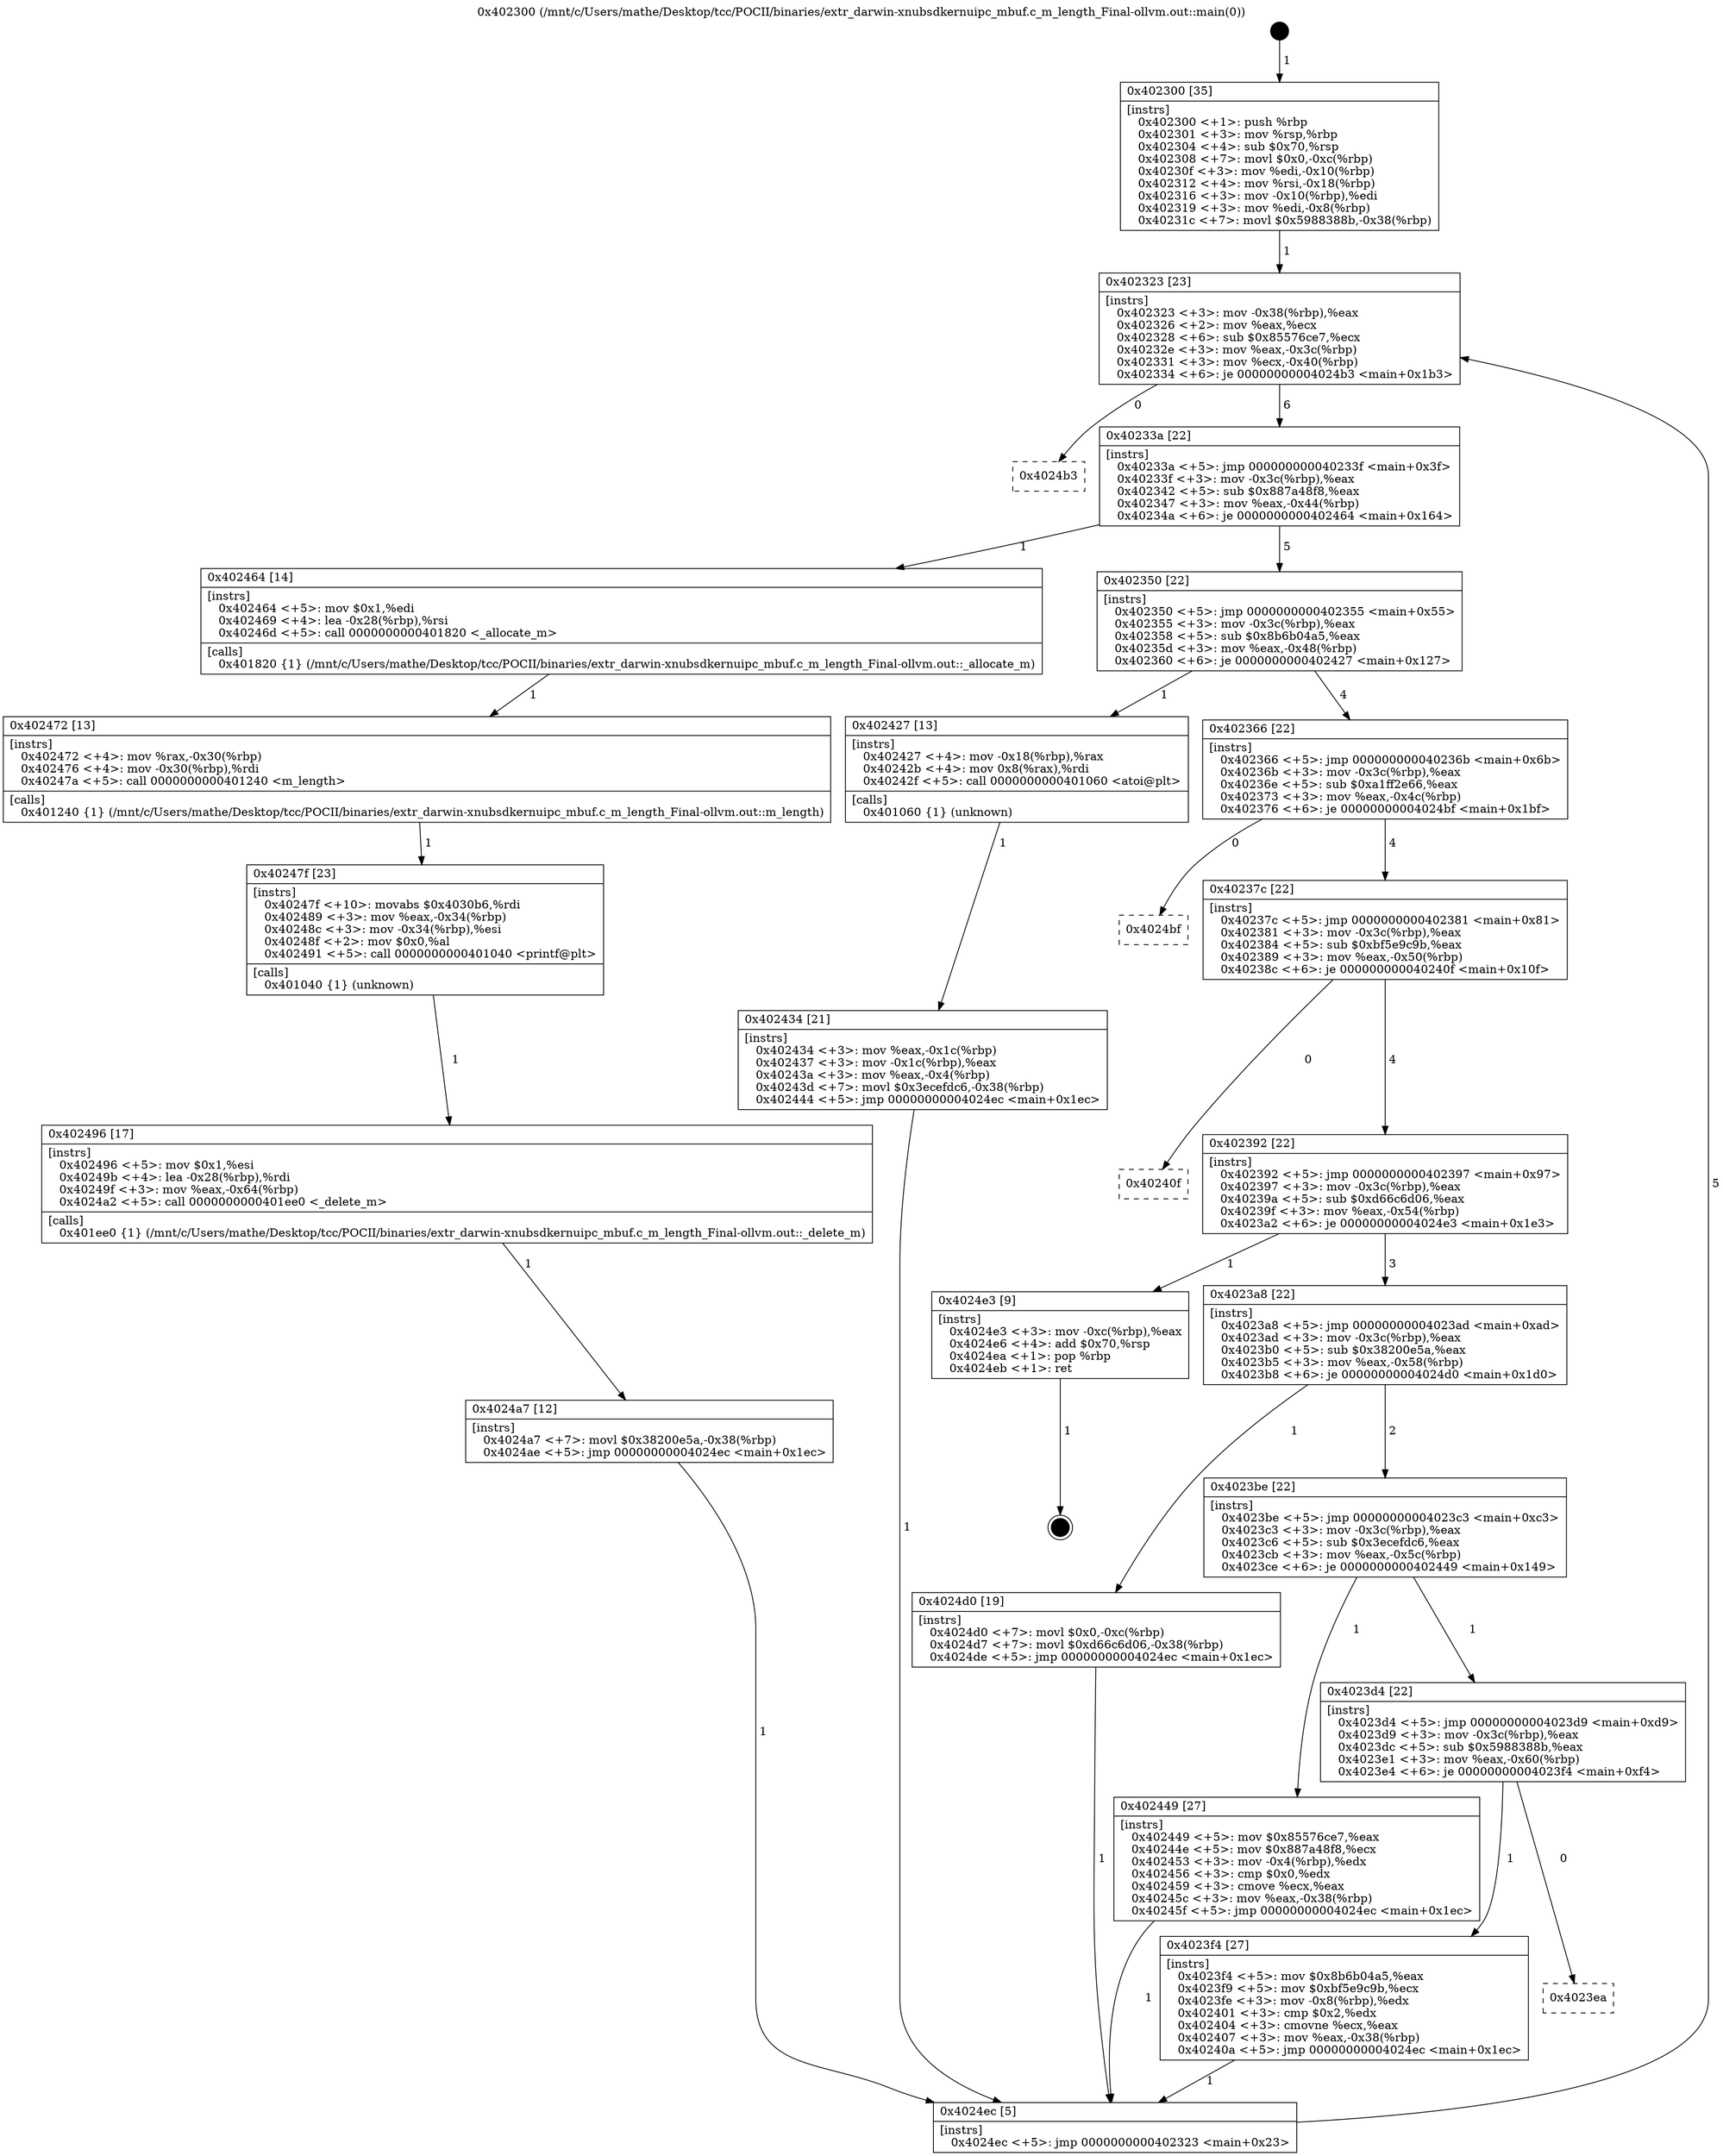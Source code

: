 digraph "0x402300" {
  label = "0x402300 (/mnt/c/Users/mathe/Desktop/tcc/POCII/binaries/extr_darwin-xnubsdkernuipc_mbuf.c_m_length_Final-ollvm.out::main(0))"
  labelloc = "t"
  node[shape=record]

  Entry [label="",width=0.3,height=0.3,shape=circle,fillcolor=black,style=filled]
  "0x402323" [label="{
     0x402323 [23]\l
     | [instrs]\l
     &nbsp;&nbsp;0x402323 \<+3\>: mov -0x38(%rbp),%eax\l
     &nbsp;&nbsp;0x402326 \<+2\>: mov %eax,%ecx\l
     &nbsp;&nbsp;0x402328 \<+6\>: sub $0x85576ce7,%ecx\l
     &nbsp;&nbsp;0x40232e \<+3\>: mov %eax,-0x3c(%rbp)\l
     &nbsp;&nbsp;0x402331 \<+3\>: mov %ecx,-0x40(%rbp)\l
     &nbsp;&nbsp;0x402334 \<+6\>: je 00000000004024b3 \<main+0x1b3\>\l
  }"]
  "0x4024b3" [label="{
     0x4024b3\l
  }", style=dashed]
  "0x40233a" [label="{
     0x40233a [22]\l
     | [instrs]\l
     &nbsp;&nbsp;0x40233a \<+5\>: jmp 000000000040233f \<main+0x3f\>\l
     &nbsp;&nbsp;0x40233f \<+3\>: mov -0x3c(%rbp),%eax\l
     &nbsp;&nbsp;0x402342 \<+5\>: sub $0x887a48f8,%eax\l
     &nbsp;&nbsp;0x402347 \<+3\>: mov %eax,-0x44(%rbp)\l
     &nbsp;&nbsp;0x40234a \<+6\>: je 0000000000402464 \<main+0x164\>\l
  }"]
  Exit [label="",width=0.3,height=0.3,shape=circle,fillcolor=black,style=filled,peripheries=2]
  "0x402464" [label="{
     0x402464 [14]\l
     | [instrs]\l
     &nbsp;&nbsp;0x402464 \<+5\>: mov $0x1,%edi\l
     &nbsp;&nbsp;0x402469 \<+4\>: lea -0x28(%rbp),%rsi\l
     &nbsp;&nbsp;0x40246d \<+5\>: call 0000000000401820 \<_allocate_m\>\l
     | [calls]\l
     &nbsp;&nbsp;0x401820 \{1\} (/mnt/c/Users/mathe/Desktop/tcc/POCII/binaries/extr_darwin-xnubsdkernuipc_mbuf.c_m_length_Final-ollvm.out::_allocate_m)\l
  }"]
  "0x402350" [label="{
     0x402350 [22]\l
     | [instrs]\l
     &nbsp;&nbsp;0x402350 \<+5\>: jmp 0000000000402355 \<main+0x55\>\l
     &nbsp;&nbsp;0x402355 \<+3\>: mov -0x3c(%rbp),%eax\l
     &nbsp;&nbsp;0x402358 \<+5\>: sub $0x8b6b04a5,%eax\l
     &nbsp;&nbsp;0x40235d \<+3\>: mov %eax,-0x48(%rbp)\l
     &nbsp;&nbsp;0x402360 \<+6\>: je 0000000000402427 \<main+0x127\>\l
  }"]
  "0x4024a7" [label="{
     0x4024a7 [12]\l
     | [instrs]\l
     &nbsp;&nbsp;0x4024a7 \<+7\>: movl $0x38200e5a,-0x38(%rbp)\l
     &nbsp;&nbsp;0x4024ae \<+5\>: jmp 00000000004024ec \<main+0x1ec\>\l
  }"]
  "0x402427" [label="{
     0x402427 [13]\l
     | [instrs]\l
     &nbsp;&nbsp;0x402427 \<+4\>: mov -0x18(%rbp),%rax\l
     &nbsp;&nbsp;0x40242b \<+4\>: mov 0x8(%rax),%rdi\l
     &nbsp;&nbsp;0x40242f \<+5\>: call 0000000000401060 \<atoi@plt\>\l
     | [calls]\l
     &nbsp;&nbsp;0x401060 \{1\} (unknown)\l
  }"]
  "0x402366" [label="{
     0x402366 [22]\l
     | [instrs]\l
     &nbsp;&nbsp;0x402366 \<+5\>: jmp 000000000040236b \<main+0x6b\>\l
     &nbsp;&nbsp;0x40236b \<+3\>: mov -0x3c(%rbp),%eax\l
     &nbsp;&nbsp;0x40236e \<+5\>: sub $0xa1ff2e66,%eax\l
     &nbsp;&nbsp;0x402373 \<+3\>: mov %eax,-0x4c(%rbp)\l
     &nbsp;&nbsp;0x402376 \<+6\>: je 00000000004024bf \<main+0x1bf\>\l
  }"]
  "0x402496" [label="{
     0x402496 [17]\l
     | [instrs]\l
     &nbsp;&nbsp;0x402496 \<+5\>: mov $0x1,%esi\l
     &nbsp;&nbsp;0x40249b \<+4\>: lea -0x28(%rbp),%rdi\l
     &nbsp;&nbsp;0x40249f \<+3\>: mov %eax,-0x64(%rbp)\l
     &nbsp;&nbsp;0x4024a2 \<+5\>: call 0000000000401ee0 \<_delete_m\>\l
     | [calls]\l
     &nbsp;&nbsp;0x401ee0 \{1\} (/mnt/c/Users/mathe/Desktop/tcc/POCII/binaries/extr_darwin-xnubsdkernuipc_mbuf.c_m_length_Final-ollvm.out::_delete_m)\l
  }"]
  "0x4024bf" [label="{
     0x4024bf\l
  }", style=dashed]
  "0x40237c" [label="{
     0x40237c [22]\l
     | [instrs]\l
     &nbsp;&nbsp;0x40237c \<+5\>: jmp 0000000000402381 \<main+0x81\>\l
     &nbsp;&nbsp;0x402381 \<+3\>: mov -0x3c(%rbp),%eax\l
     &nbsp;&nbsp;0x402384 \<+5\>: sub $0xbf5e9c9b,%eax\l
     &nbsp;&nbsp;0x402389 \<+3\>: mov %eax,-0x50(%rbp)\l
     &nbsp;&nbsp;0x40238c \<+6\>: je 000000000040240f \<main+0x10f\>\l
  }"]
  "0x40247f" [label="{
     0x40247f [23]\l
     | [instrs]\l
     &nbsp;&nbsp;0x40247f \<+10\>: movabs $0x4030b6,%rdi\l
     &nbsp;&nbsp;0x402489 \<+3\>: mov %eax,-0x34(%rbp)\l
     &nbsp;&nbsp;0x40248c \<+3\>: mov -0x34(%rbp),%esi\l
     &nbsp;&nbsp;0x40248f \<+2\>: mov $0x0,%al\l
     &nbsp;&nbsp;0x402491 \<+5\>: call 0000000000401040 \<printf@plt\>\l
     | [calls]\l
     &nbsp;&nbsp;0x401040 \{1\} (unknown)\l
  }"]
  "0x40240f" [label="{
     0x40240f\l
  }", style=dashed]
  "0x402392" [label="{
     0x402392 [22]\l
     | [instrs]\l
     &nbsp;&nbsp;0x402392 \<+5\>: jmp 0000000000402397 \<main+0x97\>\l
     &nbsp;&nbsp;0x402397 \<+3\>: mov -0x3c(%rbp),%eax\l
     &nbsp;&nbsp;0x40239a \<+5\>: sub $0xd66c6d06,%eax\l
     &nbsp;&nbsp;0x40239f \<+3\>: mov %eax,-0x54(%rbp)\l
     &nbsp;&nbsp;0x4023a2 \<+6\>: je 00000000004024e3 \<main+0x1e3\>\l
  }"]
  "0x402472" [label="{
     0x402472 [13]\l
     | [instrs]\l
     &nbsp;&nbsp;0x402472 \<+4\>: mov %rax,-0x30(%rbp)\l
     &nbsp;&nbsp;0x402476 \<+4\>: mov -0x30(%rbp),%rdi\l
     &nbsp;&nbsp;0x40247a \<+5\>: call 0000000000401240 \<m_length\>\l
     | [calls]\l
     &nbsp;&nbsp;0x401240 \{1\} (/mnt/c/Users/mathe/Desktop/tcc/POCII/binaries/extr_darwin-xnubsdkernuipc_mbuf.c_m_length_Final-ollvm.out::m_length)\l
  }"]
  "0x4024e3" [label="{
     0x4024e3 [9]\l
     | [instrs]\l
     &nbsp;&nbsp;0x4024e3 \<+3\>: mov -0xc(%rbp),%eax\l
     &nbsp;&nbsp;0x4024e6 \<+4\>: add $0x70,%rsp\l
     &nbsp;&nbsp;0x4024ea \<+1\>: pop %rbp\l
     &nbsp;&nbsp;0x4024eb \<+1\>: ret\l
  }"]
  "0x4023a8" [label="{
     0x4023a8 [22]\l
     | [instrs]\l
     &nbsp;&nbsp;0x4023a8 \<+5\>: jmp 00000000004023ad \<main+0xad\>\l
     &nbsp;&nbsp;0x4023ad \<+3\>: mov -0x3c(%rbp),%eax\l
     &nbsp;&nbsp;0x4023b0 \<+5\>: sub $0x38200e5a,%eax\l
     &nbsp;&nbsp;0x4023b5 \<+3\>: mov %eax,-0x58(%rbp)\l
     &nbsp;&nbsp;0x4023b8 \<+6\>: je 00000000004024d0 \<main+0x1d0\>\l
  }"]
  "0x402434" [label="{
     0x402434 [21]\l
     | [instrs]\l
     &nbsp;&nbsp;0x402434 \<+3\>: mov %eax,-0x1c(%rbp)\l
     &nbsp;&nbsp;0x402437 \<+3\>: mov -0x1c(%rbp),%eax\l
     &nbsp;&nbsp;0x40243a \<+3\>: mov %eax,-0x4(%rbp)\l
     &nbsp;&nbsp;0x40243d \<+7\>: movl $0x3ecefdc6,-0x38(%rbp)\l
     &nbsp;&nbsp;0x402444 \<+5\>: jmp 00000000004024ec \<main+0x1ec\>\l
  }"]
  "0x4024d0" [label="{
     0x4024d0 [19]\l
     | [instrs]\l
     &nbsp;&nbsp;0x4024d0 \<+7\>: movl $0x0,-0xc(%rbp)\l
     &nbsp;&nbsp;0x4024d7 \<+7\>: movl $0xd66c6d06,-0x38(%rbp)\l
     &nbsp;&nbsp;0x4024de \<+5\>: jmp 00000000004024ec \<main+0x1ec\>\l
  }"]
  "0x4023be" [label="{
     0x4023be [22]\l
     | [instrs]\l
     &nbsp;&nbsp;0x4023be \<+5\>: jmp 00000000004023c3 \<main+0xc3\>\l
     &nbsp;&nbsp;0x4023c3 \<+3\>: mov -0x3c(%rbp),%eax\l
     &nbsp;&nbsp;0x4023c6 \<+5\>: sub $0x3ecefdc6,%eax\l
     &nbsp;&nbsp;0x4023cb \<+3\>: mov %eax,-0x5c(%rbp)\l
     &nbsp;&nbsp;0x4023ce \<+6\>: je 0000000000402449 \<main+0x149\>\l
  }"]
  "0x402300" [label="{
     0x402300 [35]\l
     | [instrs]\l
     &nbsp;&nbsp;0x402300 \<+1\>: push %rbp\l
     &nbsp;&nbsp;0x402301 \<+3\>: mov %rsp,%rbp\l
     &nbsp;&nbsp;0x402304 \<+4\>: sub $0x70,%rsp\l
     &nbsp;&nbsp;0x402308 \<+7\>: movl $0x0,-0xc(%rbp)\l
     &nbsp;&nbsp;0x40230f \<+3\>: mov %edi,-0x10(%rbp)\l
     &nbsp;&nbsp;0x402312 \<+4\>: mov %rsi,-0x18(%rbp)\l
     &nbsp;&nbsp;0x402316 \<+3\>: mov -0x10(%rbp),%edi\l
     &nbsp;&nbsp;0x402319 \<+3\>: mov %edi,-0x8(%rbp)\l
     &nbsp;&nbsp;0x40231c \<+7\>: movl $0x5988388b,-0x38(%rbp)\l
  }"]
  "0x402449" [label="{
     0x402449 [27]\l
     | [instrs]\l
     &nbsp;&nbsp;0x402449 \<+5\>: mov $0x85576ce7,%eax\l
     &nbsp;&nbsp;0x40244e \<+5\>: mov $0x887a48f8,%ecx\l
     &nbsp;&nbsp;0x402453 \<+3\>: mov -0x4(%rbp),%edx\l
     &nbsp;&nbsp;0x402456 \<+3\>: cmp $0x0,%edx\l
     &nbsp;&nbsp;0x402459 \<+3\>: cmove %ecx,%eax\l
     &nbsp;&nbsp;0x40245c \<+3\>: mov %eax,-0x38(%rbp)\l
     &nbsp;&nbsp;0x40245f \<+5\>: jmp 00000000004024ec \<main+0x1ec\>\l
  }"]
  "0x4023d4" [label="{
     0x4023d4 [22]\l
     | [instrs]\l
     &nbsp;&nbsp;0x4023d4 \<+5\>: jmp 00000000004023d9 \<main+0xd9\>\l
     &nbsp;&nbsp;0x4023d9 \<+3\>: mov -0x3c(%rbp),%eax\l
     &nbsp;&nbsp;0x4023dc \<+5\>: sub $0x5988388b,%eax\l
     &nbsp;&nbsp;0x4023e1 \<+3\>: mov %eax,-0x60(%rbp)\l
     &nbsp;&nbsp;0x4023e4 \<+6\>: je 00000000004023f4 \<main+0xf4\>\l
  }"]
  "0x4024ec" [label="{
     0x4024ec [5]\l
     | [instrs]\l
     &nbsp;&nbsp;0x4024ec \<+5\>: jmp 0000000000402323 \<main+0x23\>\l
  }"]
  "0x4023f4" [label="{
     0x4023f4 [27]\l
     | [instrs]\l
     &nbsp;&nbsp;0x4023f4 \<+5\>: mov $0x8b6b04a5,%eax\l
     &nbsp;&nbsp;0x4023f9 \<+5\>: mov $0xbf5e9c9b,%ecx\l
     &nbsp;&nbsp;0x4023fe \<+3\>: mov -0x8(%rbp),%edx\l
     &nbsp;&nbsp;0x402401 \<+3\>: cmp $0x2,%edx\l
     &nbsp;&nbsp;0x402404 \<+3\>: cmovne %ecx,%eax\l
     &nbsp;&nbsp;0x402407 \<+3\>: mov %eax,-0x38(%rbp)\l
     &nbsp;&nbsp;0x40240a \<+5\>: jmp 00000000004024ec \<main+0x1ec\>\l
  }"]
  "0x4023ea" [label="{
     0x4023ea\l
  }", style=dashed]
  Entry -> "0x402300" [label=" 1"]
  "0x402323" -> "0x4024b3" [label=" 0"]
  "0x402323" -> "0x40233a" [label=" 6"]
  "0x4024e3" -> Exit [label=" 1"]
  "0x40233a" -> "0x402464" [label=" 1"]
  "0x40233a" -> "0x402350" [label=" 5"]
  "0x4024d0" -> "0x4024ec" [label=" 1"]
  "0x402350" -> "0x402427" [label=" 1"]
  "0x402350" -> "0x402366" [label=" 4"]
  "0x4024a7" -> "0x4024ec" [label=" 1"]
  "0x402366" -> "0x4024bf" [label=" 0"]
  "0x402366" -> "0x40237c" [label=" 4"]
  "0x402496" -> "0x4024a7" [label=" 1"]
  "0x40237c" -> "0x40240f" [label=" 0"]
  "0x40237c" -> "0x402392" [label=" 4"]
  "0x40247f" -> "0x402496" [label=" 1"]
  "0x402392" -> "0x4024e3" [label=" 1"]
  "0x402392" -> "0x4023a8" [label=" 3"]
  "0x402472" -> "0x40247f" [label=" 1"]
  "0x4023a8" -> "0x4024d0" [label=" 1"]
  "0x4023a8" -> "0x4023be" [label=" 2"]
  "0x402464" -> "0x402472" [label=" 1"]
  "0x4023be" -> "0x402449" [label=" 1"]
  "0x4023be" -> "0x4023d4" [label=" 1"]
  "0x402449" -> "0x4024ec" [label=" 1"]
  "0x4023d4" -> "0x4023f4" [label=" 1"]
  "0x4023d4" -> "0x4023ea" [label=" 0"]
  "0x4023f4" -> "0x4024ec" [label=" 1"]
  "0x402300" -> "0x402323" [label=" 1"]
  "0x4024ec" -> "0x402323" [label=" 5"]
  "0x402427" -> "0x402434" [label=" 1"]
  "0x402434" -> "0x4024ec" [label=" 1"]
}
